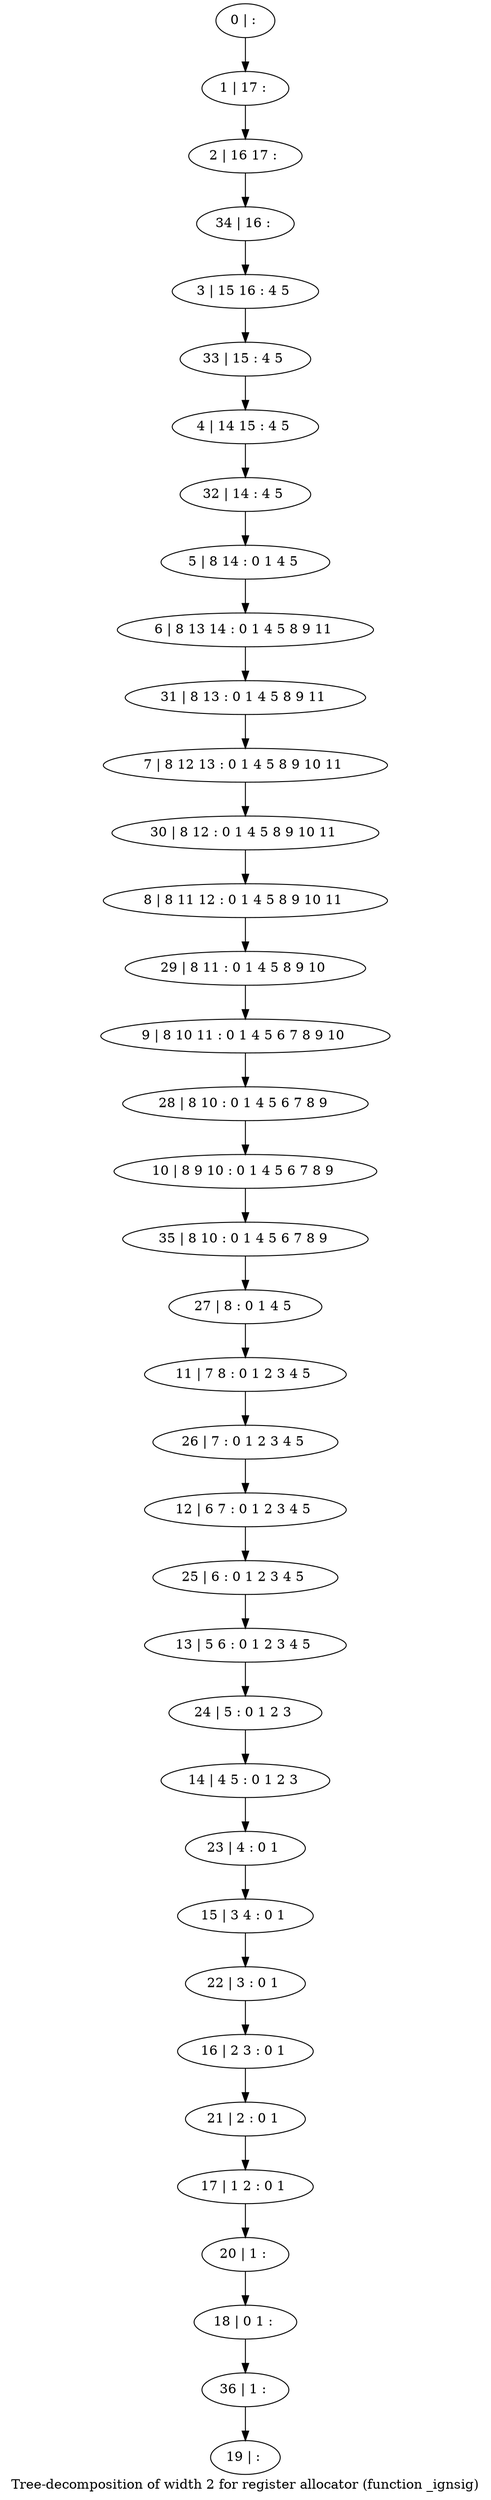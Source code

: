 digraph G {
graph [label="Tree-decomposition of width 2 for register allocator (function _ignsig)"]
0[label="0 | : "];
1[label="1 | 17 : "];
2[label="2 | 16 17 : "];
3[label="3 | 15 16 : 4 5 "];
4[label="4 | 14 15 : 4 5 "];
5[label="5 | 8 14 : 0 1 4 5 "];
6[label="6 | 8 13 14 : 0 1 4 5 8 9 11 "];
7[label="7 | 8 12 13 : 0 1 4 5 8 9 10 11 "];
8[label="8 | 8 11 12 : 0 1 4 5 8 9 10 11 "];
9[label="9 | 8 10 11 : 0 1 4 5 6 7 8 9 10 "];
10[label="10 | 8 9 10 : 0 1 4 5 6 7 8 9 "];
11[label="11 | 7 8 : 0 1 2 3 4 5 "];
12[label="12 | 6 7 : 0 1 2 3 4 5 "];
13[label="13 | 5 6 : 0 1 2 3 4 5 "];
14[label="14 | 4 5 : 0 1 2 3 "];
15[label="15 | 3 4 : 0 1 "];
16[label="16 | 2 3 : 0 1 "];
17[label="17 | 1 2 : 0 1 "];
18[label="18 | 0 1 : "];
19[label="19 | : "];
20[label="20 | 1 : "];
21[label="21 | 2 : 0 1 "];
22[label="22 | 3 : 0 1 "];
23[label="23 | 4 : 0 1 "];
24[label="24 | 5 : 0 1 2 3 "];
25[label="25 | 6 : 0 1 2 3 4 5 "];
26[label="26 | 7 : 0 1 2 3 4 5 "];
27[label="27 | 8 : 0 1 4 5 "];
28[label="28 | 8 10 : 0 1 4 5 6 7 8 9 "];
29[label="29 | 8 11 : 0 1 4 5 8 9 10 "];
30[label="30 | 8 12 : 0 1 4 5 8 9 10 11 "];
31[label="31 | 8 13 : 0 1 4 5 8 9 11 "];
32[label="32 | 14 : 4 5 "];
33[label="33 | 15 : 4 5 "];
34[label="34 | 16 : "];
35[label="35 | 8 10 : 0 1 4 5 6 7 8 9 "];
36[label="36 | 1 : "];
0->1 ;
1->2 ;
5->6 ;
20->18 ;
17->20 ;
21->17 ;
16->21 ;
22->16 ;
15->22 ;
23->15 ;
14->23 ;
24->14 ;
13->24 ;
25->13 ;
12->25 ;
26->12 ;
11->26 ;
27->11 ;
28->10 ;
9->28 ;
29->9 ;
8->29 ;
30->8 ;
7->30 ;
31->7 ;
6->31 ;
32->5 ;
4->32 ;
33->4 ;
3->33 ;
34->3 ;
2->34 ;
35->27 ;
10->35 ;
36->19 ;
18->36 ;
}
